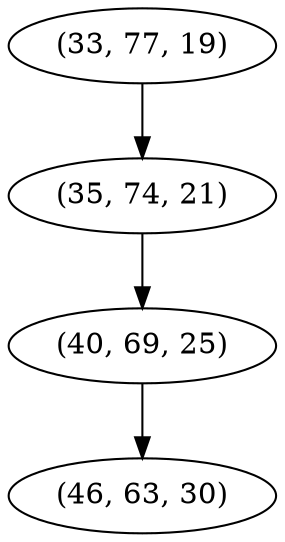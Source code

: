 digraph tree {
    "(33, 77, 19)";
    "(35, 74, 21)";
    "(40, 69, 25)";
    "(46, 63, 30)";
    "(33, 77, 19)" -> "(35, 74, 21)";
    "(35, 74, 21)" -> "(40, 69, 25)";
    "(40, 69, 25)" -> "(46, 63, 30)";
}
